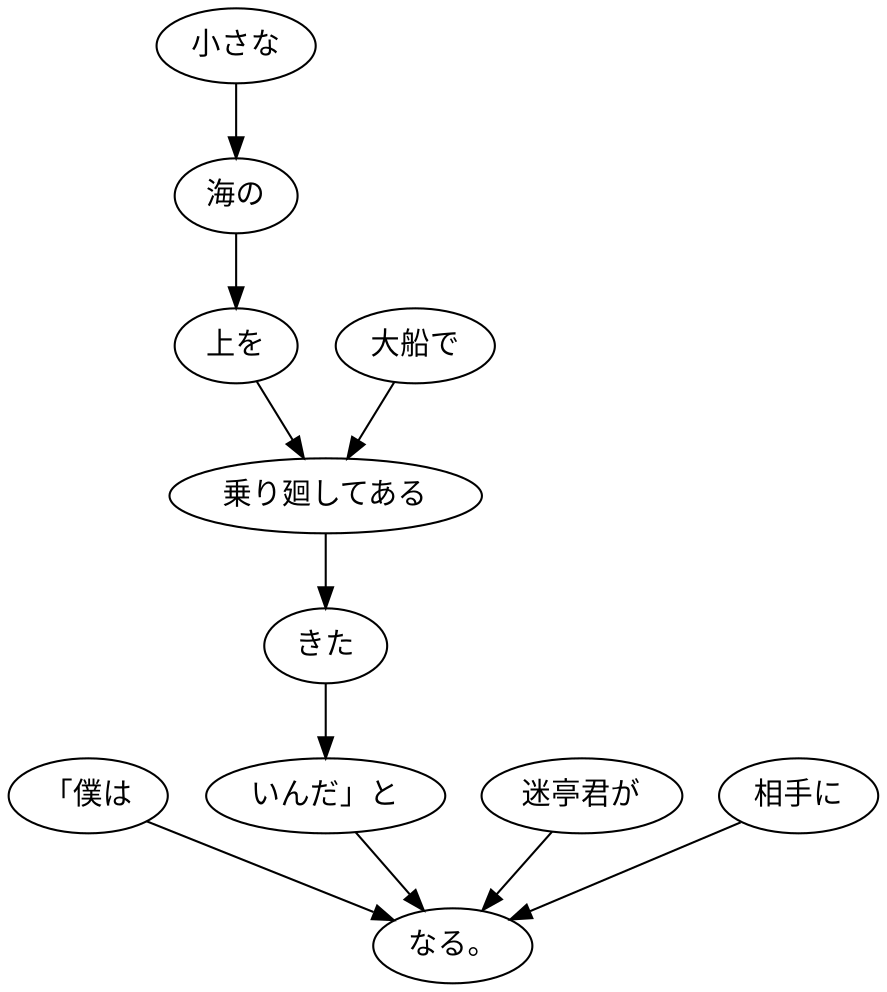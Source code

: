 digraph graph8950 {
	node0 [label="「僕は"];
	node1 [label="小さな"];
	node2 [label="海の"];
	node3 [label="上を"];
	node4 [label="大船で"];
	node5 [label="乗り廻してある"];
	node6 [label="きた"];
	node7 [label="いんだ」と"];
	node8 [label="迷亭君が"];
	node9 [label="相手に"];
	node10 [label="なる。"];
	node0 -> node10;
	node1 -> node2;
	node2 -> node3;
	node3 -> node5;
	node4 -> node5;
	node5 -> node6;
	node6 -> node7;
	node7 -> node10;
	node8 -> node10;
	node9 -> node10;
}
